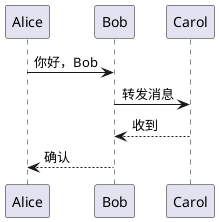 @startuml
participant Alice
participant Bob
participant Carol

Alice -> Bob: 你好，Bob
Bob -> Carol: 转发消息
Carol --> Bob: 收到
Bob --> Alice: 确认
@enduml
